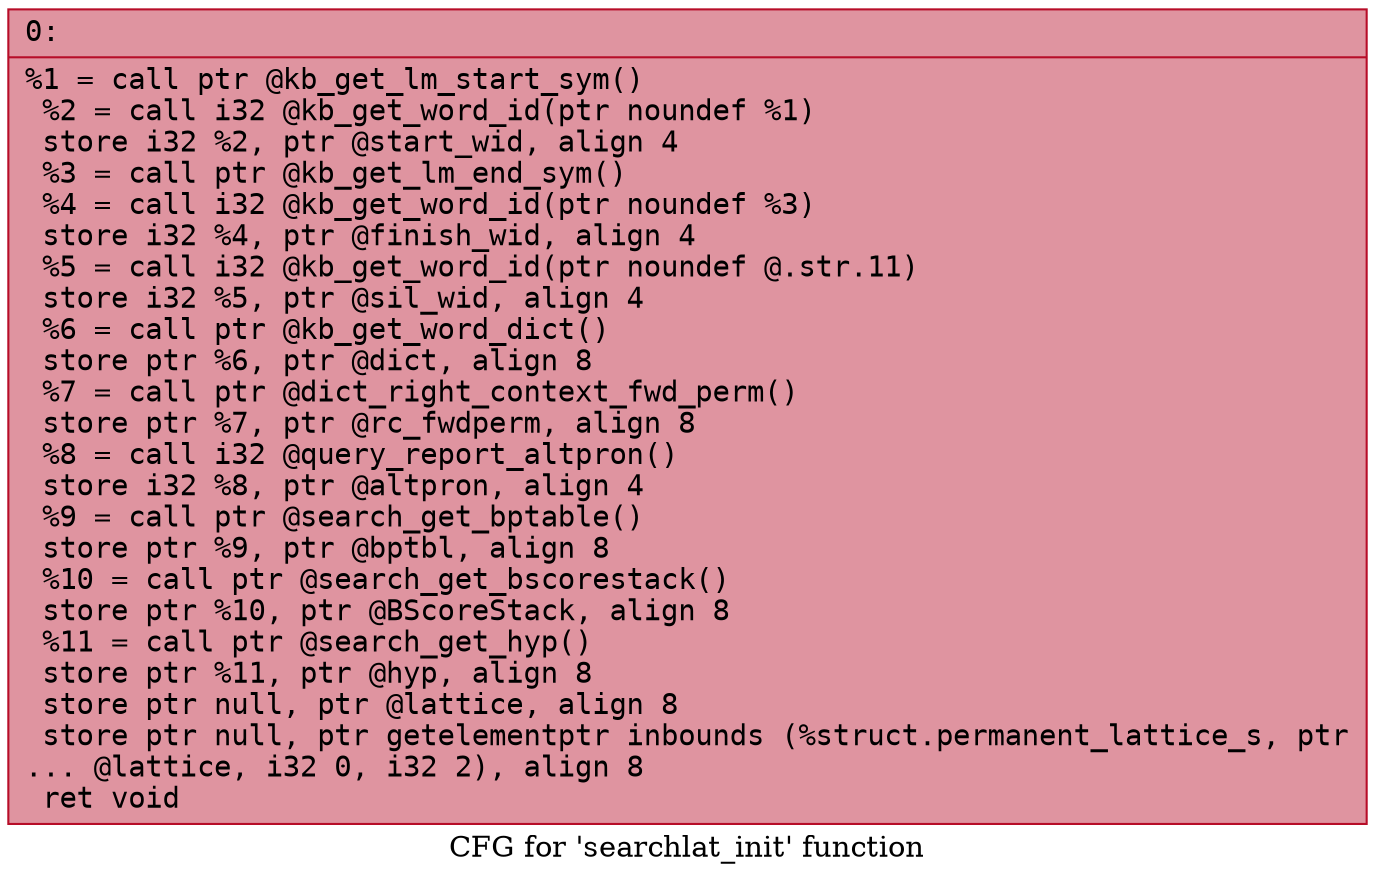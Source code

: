 digraph "CFG for 'searchlat_init' function" {
	label="CFG for 'searchlat_init' function";

	Node0x600002afa0d0 [shape=record,color="#b70d28ff", style=filled, fillcolor="#b70d2870" fontname="Courier",label="{0:\l|  %1 = call ptr @kb_get_lm_start_sym()\l  %2 = call i32 @kb_get_word_id(ptr noundef %1)\l  store i32 %2, ptr @start_wid, align 4\l  %3 = call ptr @kb_get_lm_end_sym()\l  %4 = call i32 @kb_get_word_id(ptr noundef %3)\l  store i32 %4, ptr @finish_wid, align 4\l  %5 = call i32 @kb_get_word_id(ptr noundef @.str.11)\l  store i32 %5, ptr @sil_wid, align 4\l  %6 = call ptr @kb_get_word_dict()\l  store ptr %6, ptr @dict, align 8\l  %7 = call ptr @dict_right_context_fwd_perm()\l  store ptr %7, ptr @rc_fwdperm, align 8\l  %8 = call i32 @query_report_altpron()\l  store i32 %8, ptr @altpron, align 4\l  %9 = call ptr @search_get_bptable()\l  store ptr %9, ptr @bptbl, align 8\l  %10 = call ptr @search_get_bscorestack()\l  store ptr %10, ptr @BScoreStack, align 8\l  %11 = call ptr @search_get_hyp()\l  store ptr %11, ptr @hyp, align 8\l  store ptr null, ptr @lattice, align 8\l  store ptr null, ptr getelementptr inbounds (%struct.permanent_lattice_s, ptr\l... @lattice, i32 0, i32 2), align 8\l  ret void\l}"];
}
